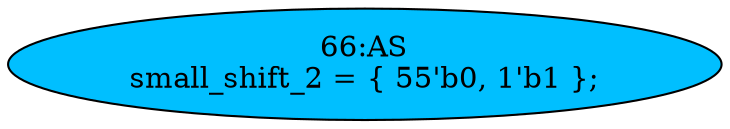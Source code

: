 strict digraph "" {
	node [label="\N"];
	"66:AS"	 [ast="<pyverilog.vparser.ast.Assign object at 0x7f53bf52eb10>",
		def_var="['small_shift_2']",
		fillcolor=deepskyblue,
		label="66:AS
small_shift_2 = { 55'b0, 1'b1 };",
		statements="[]",
		style=filled,
		typ=Assign,
		use_var="[]"];
}
